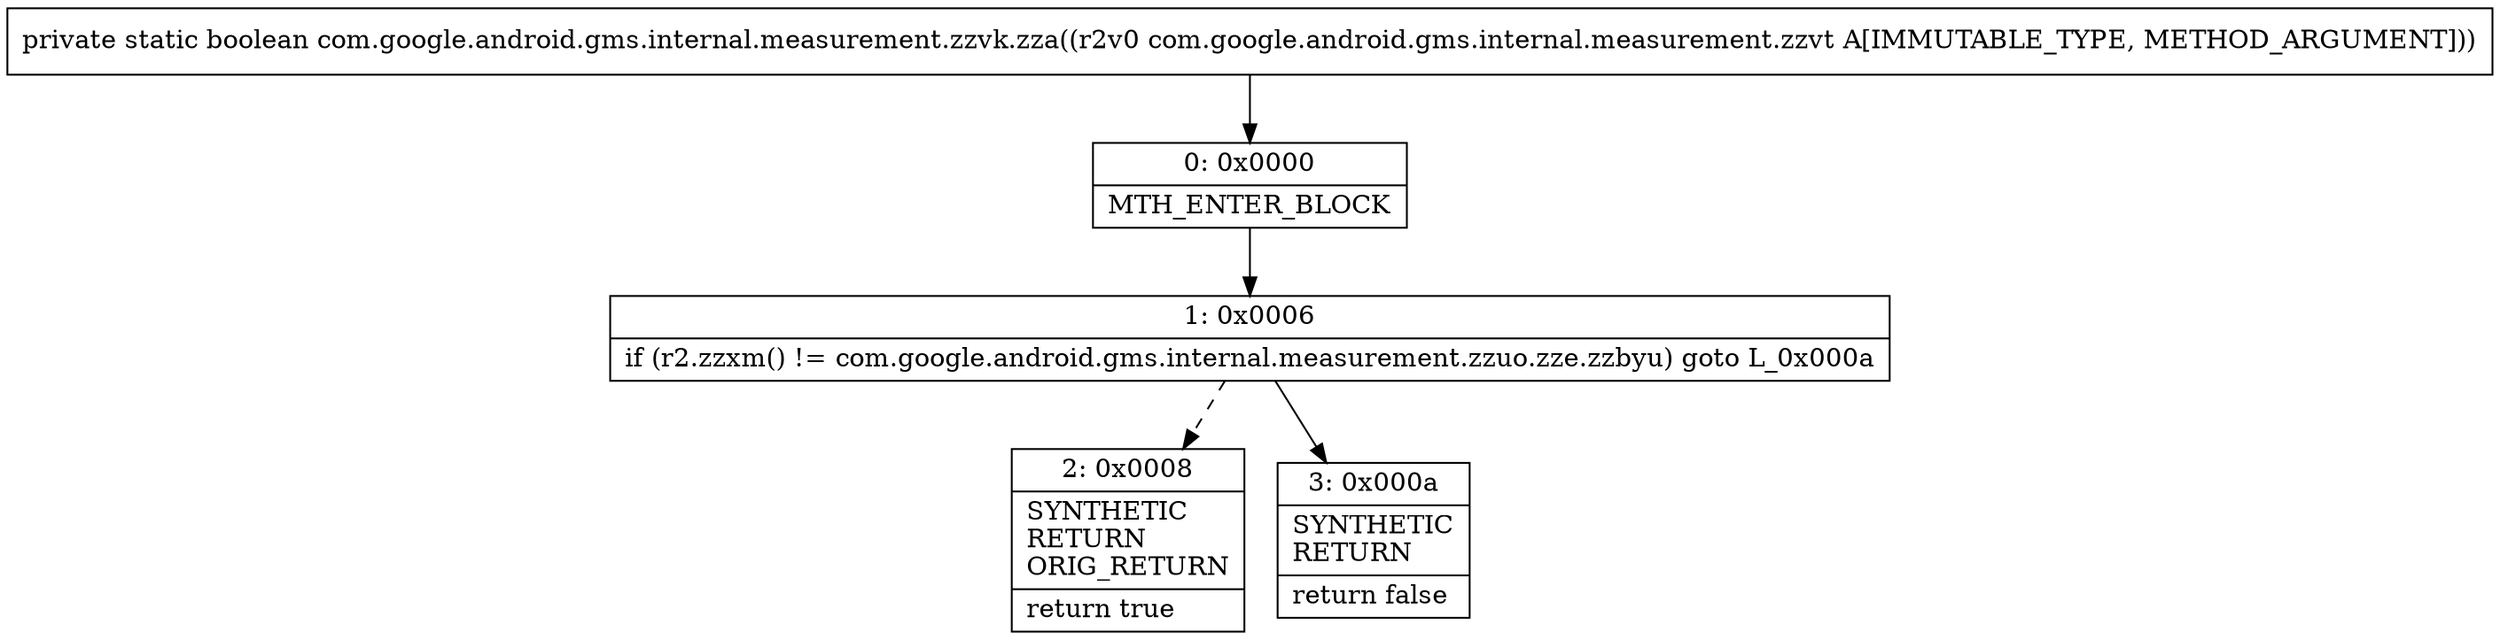 digraph "CFG forcom.google.android.gms.internal.measurement.zzvk.zza(Lcom\/google\/android\/gms\/internal\/measurement\/zzvt;)Z" {
Node_0 [shape=record,label="{0\:\ 0x0000|MTH_ENTER_BLOCK\l}"];
Node_1 [shape=record,label="{1\:\ 0x0006|if (r2.zzxm() != com.google.android.gms.internal.measurement.zzuo.zze.zzbyu) goto L_0x000a\l}"];
Node_2 [shape=record,label="{2\:\ 0x0008|SYNTHETIC\lRETURN\lORIG_RETURN\l|return true\l}"];
Node_3 [shape=record,label="{3\:\ 0x000a|SYNTHETIC\lRETURN\l|return false\l}"];
MethodNode[shape=record,label="{private static boolean com.google.android.gms.internal.measurement.zzvk.zza((r2v0 com.google.android.gms.internal.measurement.zzvt A[IMMUTABLE_TYPE, METHOD_ARGUMENT])) }"];
MethodNode -> Node_0;
Node_0 -> Node_1;
Node_1 -> Node_2[style=dashed];
Node_1 -> Node_3;
}

